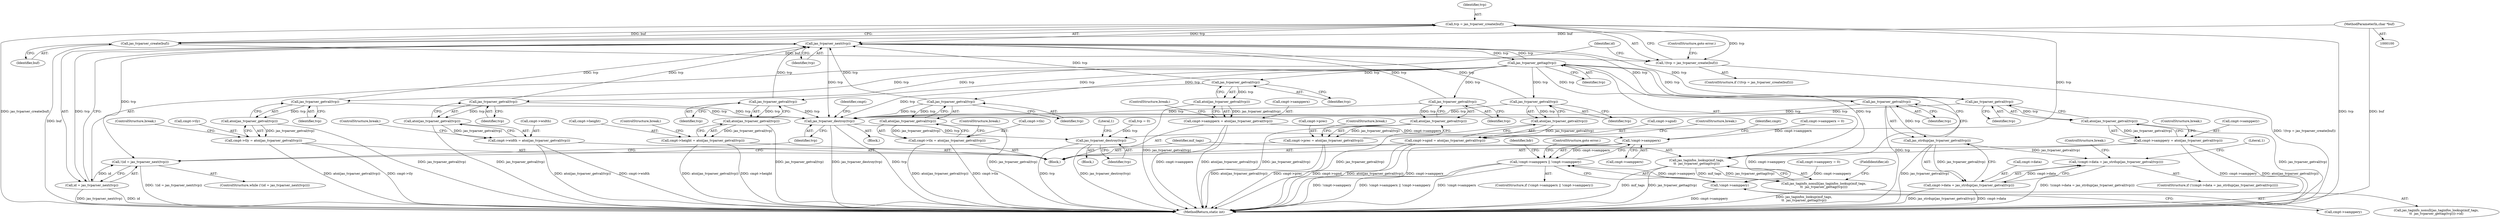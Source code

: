 digraph "0_jasper_df5d2867e8004e51e18b89865bc4aa69229227b3@API" {
"1000168" [label="(Call,tvp = jas_tvparser_create(buf))"];
"1000170" [label="(Call,jas_tvparser_create(buf))"];
"1000102" [label="(MethodParameterIn,char *buf)"];
"1000167" [label="(Call,!(tvp = jas_tvparser_create(buf)))"];
"1000178" [label="(Call,jas_tvparser_next(tvp))"];
"1000175" [label="(Call,!(id = jas_tvparser_next(tvp)))"];
"1000176" [label="(Call,id = jas_tvparser_next(tvp))"];
"1000186" [label="(Call,jas_tvparser_gettag(tvp))"];
"1000184" [label="(Call,jas_taginfos_lookup(mif_tags,\n\t\t  jas_tvparser_gettag(tvp)))"];
"1000183" [label="(Call,jas_taginfo_nonull(jas_taginfos_lookup(mif_tags,\n\t\t  jas_tvparser_gettag(tvp))))"];
"1000196" [label="(Call,jas_tvparser_getval(tvp))"];
"1000195" [label="(Call,atoi(jas_tvparser_getval(tvp)))"];
"1000191" [label="(Call,cmpt->tlx = atoi(jas_tvparser_getval(tvp)))"];
"1000277" [label="(Call,jas_tvparser_destroy(tvp))"];
"1000311" [label="(Call,jas_tvparser_destroy(tvp))"];
"1000205" [label="(Call,jas_tvparser_getval(tvp))"];
"1000204" [label="(Call,atoi(jas_tvparser_getval(tvp)))"];
"1000200" [label="(Call,cmpt->tly = atoi(jas_tvparser_getval(tvp)))"];
"1000214" [label="(Call,jas_tvparser_getval(tvp))"];
"1000213" [label="(Call,atoi(jas_tvparser_getval(tvp)))"];
"1000209" [label="(Call,cmpt->width = atoi(jas_tvparser_getval(tvp)))"];
"1000223" [label="(Call,jas_tvparser_getval(tvp))"];
"1000222" [label="(Call,atoi(jas_tvparser_getval(tvp)))"];
"1000218" [label="(Call,cmpt->height = atoi(jas_tvparser_getval(tvp)))"];
"1000232" [label="(Call,jas_tvparser_getval(tvp))"];
"1000231" [label="(Call,atoi(jas_tvparser_getval(tvp)))"];
"1000227" [label="(Call,cmpt->sampperx = atoi(jas_tvparser_getval(tvp)))"];
"1000281" [label="(Call,!cmpt->sampperx)"];
"1000280" [label="(Call,!cmpt->sampperx || !cmpt->samppery)"];
"1000241" [label="(Call,jas_tvparser_getval(tvp))"];
"1000240" [label="(Call,atoi(jas_tvparser_getval(tvp)))"];
"1000236" [label="(Call,cmpt->samppery = atoi(jas_tvparser_getval(tvp)))"];
"1000285" [label="(Call,!cmpt->samppery)"];
"1000250" [label="(Call,jas_tvparser_getval(tvp))"];
"1000249" [label="(Call,atoi(jas_tvparser_getval(tvp)))"];
"1000245" [label="(Call,cmpt->prec = atoi(jas_tvparser_getval(tvp)))"];
"1000259" [label="(Call,jas_tvparser_getval(tvp))"];
"1000258" [label="(Call,atoi(jas_tvparser_getval(tvp)))"];
"1000254" [label="(Call,cmpt->sgnd = atoi(jas_tvparser_getval(tvp)))"];
"1000270" [label="(Call,jas_tvparser_getval(tvp))"];
"1000269" [label="(Call,jas_strdup(jas_tvparser_getval(tvp)))"];
"1000264" [label="(Call,!(cmpt->data = jas_strdup(jas_tvparser_getval(tvp))))"];
"1000265" [label="(Call,cmpt->data = jas_strdup(jas_tvparser_getval(tvp)))"];
"1000249" [label="(Call,atoi(jas_tvparser_getval(tvp)))"];
"1000189" [label="(Block,)"];
"1000265" [label="(Call,cmpt->data = jas_strdup(jas_tvparser_getval(tvp)))"];
"1000243" [label="(ControlStructure,break;)"];
"1000197" [label="(Identifier,tvp)"];
"1000286" [label="(Call,cmpt->samppery)"];
"1000293" [label="(Identifier,hdr)"];
"1000207" [label="(ControlStructure,break;)"];
"1000191" [label="(Call,cmpt->tlx = atoi(jas_tvparser_getval(tvp)))"];
"1000254" [label="(Call,cmpt->sgnd = atoi(jas_tvparser_getval(tvp)))"];
"1000176" [label="(Call,id = jas_tvparser_next(tvp))"];
"1000187" [label="(Identifier,tvp)"];
"1000175" [label="(Call,!(id = jas_tvparser_next(tvp)))"];
"1000218" [label="(Call,cmpt->height = atoi(jas_tvparser_getval(tvp)))"];
"1000271" [label="(Identifier,tvp)"];
"1000103" [label="(Block,)"];
"1000188" [label="(FieldIdentifier,id)"];
"1000290" [label="(ControlStructure,goto error;)"];
"1000285" [label="(Call,!cmpt->samppery)"];
"1000206" [label="(Identifier,tvp)"];
"1000277" [label="(Call,jas_tvparser_destroy(tvp))"];
"1000102" [label="(MethodParameterIn,char *buf)"];
"1000204" [label="(Call,atoi(jas_tvparser_getval(tvp)))"];
"1000182" [label="(Call,jas_taginfo_nonull(jas_taginfos_lookup(mif_tags,\n\t\t  jas_tvparser_gettag(tvp)))->id)"];
"1000179" [label="(Identifier,tvp)"];
"1000232" [label="(Call,jas_tvparser_getval(tvp))"];
"1000266" [label="(Call,cmpt->data)"];
"1000275" [label="(Literal,1)"];
"1000205" [label="(Call,jas_tvparser_getval(tvp))"];
"1000174" [label="(ControlStructure,while (!(id = jas_tvparser_next(tvp))))"];
"1000311" [label="(Call,jas_tvparser_destroy(tvp))"];
"1000236" [label="(Call,cmpt->samppery = atoi(jas_tvparser_getval(tvp)))"];
"1000178" [label="(Call,jas_tvparser_next(tvp))"];
"1000255" [label="(Call,cmpt->sgnd)"];
"1000173" [label="(ControlStructure,goto error;)"];
"1000227" [label="(Call,cmpt->sampperx = atoi(jas_tvparser_getval(tvp)))"];
"1000200" [label="(Call,cmpt->tly = atoi(jas_tvparser_getval(tvp)))"];
"1000216" [label="(ControlStructure,break;)"];
"1000246" [label="(Call,cmpt->prec)"];
"1000224" [label="(Identifier,tvp)"];
"1000222" [label="(Call,atoi(jas_tvparser_getval(tvp)))"];
"1000259" [label="(Call,jas_tvparser_getval(tvp))"];
"1000231" [label="(Call,atoi(jas_tvparser_getval(tvp)))"];
"1000280" [label="(Call,!cmpt->sampperx || !cmpt->samppery)"];
"1000201" [label="(Call,cmpt->tly)"];
"1000234" [label="(ControlStructure,break;)"];
"1000209" [label="(Call,cmpt->width = atoi(jas_tvparser_getval(tvp)))"];
"1000169" [label="(Identifier,tvp)"];
"1000130" [label="(Call,cmpt->sampperx = 0)"];
"1000184" [label="(Call,jas_taginfos_lookup(mif_tags,\n\t\t  jas_tvparser_gettag(tvp)))"];
"1000312" [label="(Identifier,tvp)"];
"1000279" [label="(ControlStructure,if (!cmpt->sampperx || !cmpt->samppery))"];
"1000315" [label="(Literal,1)"];
"1000237" [label="(Call,cmpt->samppery)"];
"1000264" [label="(Call,!(cmpt->data = jas_strdup(jas_tvparser_getval(tvp))))"];
"1000110" [label="(Call,tvp = 0)"];
"1000166" [label="(ControlStructure,if (!(tvp = jas_tvparser_create(buf))))"];
"1000270" [label="(Call,jas_tvparser_getval(tvp))"];
"1000240" [label="(Call,atoi(jas_tvparser_getval(tvp)))"];
"1000276" [label="(ControlStructure,break;)"];
"1000186" [label="(Call,jas_tvparser_gettag(tvp))"];
"1000263" [label="(ControlStructure,if (!(cmpt->data = jas_strdup(jas_tvparser_getval(tvp)))))"];
"1000241" [label="(Call,jas_tvparser_getval(tvp))"];
"1000198" [label="(ControlStructure,break;)"];
"1000192" [label="(Call,cmpt->tlx)"];
"1000183" [label="(Call,jas_taginfo_nonull(jas_taginfos_lookup(mif_tags,\n\t\t  jas_tvparser_gettag(tvp))))"];
"1000195" [label="(Call,atoi(jas_tvparser_getval(tvp)))"];
"1000310" [label="(Block,)"];
"1000210" [label="(Call,cmpt->width)"];
"1000214" [label="(Call,jas_tvparser_getval(tvp))"];
"1000185" [label="(Identifier,mif_tags)"];
"1000177" [label="(Identifier,id)"];
"1000233" [label="(Identifier,tvp)"];
"1000252" [label="(ControlStructure,break;)"];
"1000316" [label="(MethodReturn,static int)"];
"1000171" [label="(Identifier,buf)"];
"1000283" [label="(Identifier,cmpt)"];
"1000219" [label="(Call,cmpt->height)"];
"1000170" [label="(Call,jas_tvparser_create(buf))"];
"1000223" [label="(Call,jas_tvparser_getval(tvp))"];
"1000278" [label="(Identifier,tvp)"];
"1000242" [label="(Identifier,tvp)"];
"1000167" [label="(Call,!(tvp = jas_tvparser_create(buf)))"];
"1000251" [label="(Identifier,tvp)"];
"1000196" [label="(Call,jas_tvparser_getval(tvp))"];
"1000225" [label="(ControlStructure,break;)"];
"1000213" [label="(Call,atoi(jas_tvparser_getval(tvp)))"];
"1000258" [label="(Call,atoi(jas_tvparser_getval(tvp)))"];
"1000135" [label="(Call,cmpt->samppery = 0)"];
"1000260" [label="(Identifier,tvp)"];
"1000168" [label="(Call,tvp = jas_tvparser_create(buf))"];
"1000281" [label="(Call,!cmpt->sampperx)"];
"1000269" [label="(Call,jas_strdup(jas_tvparser_getval(tvp)))"];
"1000282" [label="(Call,cmpt->sampperx)"];
"1000287" [label="(Identifier,cmpt)"];
"1000228" [label="(Call,cmpt->sampperx)"];
"1000261" [label="(ControlStructure,break;)"];
"1000245" [label="(Call,cmpt->prec = atoi(jas_tvparser_getval(tvp)))"];
"1000250" [label="(Call,jas_tvparser_getval(tvp))"];
"1000215" [label="(Identifier,tvp)"];
"1000168" -> "1000167"  [label="AST: "];
"1000168" -> "1000170"  [label="CFG: "];
"1000169" -> "1000168"  [label="AST: "];
"1000170" -> "1000168"  [label="AST: "];
"1000167" -> "1000168"  [label="CFG: "];
"1000168" -> "1000316"  [label="DDG: tvp"];
"1000168" -> "1000316"  [label="DDG: jas_tvparser_create(buf)"];
"1000168" -> "1000167"  [label="DDG: tvp"];
"1000170" -> "1000168"  [label="DDG: buf"];
"1000168" -> "1000178"  [label="DDG: tvp"];
"1000168" -> "1000311"  [label="DDG: tvp"];
"1000170" -> "1000171"  [label="CFG: "];
"1000171" -> "1000170"  [label="AST: "];
"1000170" -> "1000316"  [label="DDG: buf"];
"1000170" -> "1000167"  [label="DDG: buf"];
"1000102" -> "1000170"  [label="DDG: buf"];
"1000102" -> "1000100"  [label="AST: "];
"1000102" -> "1000316"  [label="DDG: buf"];
"1000167" -> "1000166"  [label="AST: "];
"1000173" -> "1000167"  [label="CFG: "];
"1000177" -> "1000167"  [label="CFG: "];
"1000167" -> "1000316"  [label="DDG: !(tvp = jas_tvparser_create(buf))"];
"1000178" -> "1000176"  [label="AST: "];
"1000178" -> "1000179"  [label="CFG: "];
"1000179" -> "1000178"  [label="AST: "];
"1000176" -> "1000178"  [label="CFG: "];
"1000178" -> "1000175"  [label="DDG: tvp"];
"1000178" -> "1000176"  [label="DDG: tvp"];
"1000259" -> "1000178"  [label="DDG: tvp"];
"1000186" -> "1000178"  [label="DDG: tvp"];
"1000250" -> "1000178"  [label="DDG: tvp"];
"1000232" -> "1000178"  [label="DDG: tvp"];
"1000205" -> "1000178"  [label="DDG: tvp"];
"1000196" -> "1000178"  [label="DDG: tvp"];
"1000241" -> "1000178"  [label="DDG: tvp"];
"1000214" -> "1000178"  [label="DDG: tvp"];
"1000270" -> "1000178"  [label="DDG: tvp"];
"1000223" -> "1000178"  [label="DDG: tvp"];
"1000178" -> "1000186"  [label="DDG: tvp"];
"1000178" -> "1000277"  [label="DDG: tvp"];
"1000175" -> "1000174"  [label="AST: "];
"1000175" -> "1000176"  [label="CFG: "];
"1000176" -> "1000175"  [label="AST: "];
"1000185" -> "1000175"  [label="CFG: "];
"1000278" -> "1000175"  [label="CFG: "];
"1000175" -> "1000316"  [label="DDG: !(id = jas_tvparser_next(tvp))"];
"1000176" -> "1000175"  [label="DDG: id"];
"1000177" -> "1000176"  [label="AST: "];
"1000176" -> "1000316"  [label="DDG: jas_tvparser_next(tvp)"];
"1000176" -> "1000316"  [label="DDG: id"];
"1000186" -> "1000184"  [label="AST: "];
"1000186" -> "1000187"  [label="CFG: "];
"1000187" -> "1000186"  [label="AST: "];
"1000184" -> "1000186"  [label="CFG: "];
"1000186" -> "1000184"  [label="DDG: tvp"];
"1000186" -> "1000196"  [label="DDG: tvp"];
"1000186" -> "1000205"  [label="DDG: tvp"];
"1000186" -> "1000214"  [label="DDG: tvp"];
"1000186" -> "1000223"  [label="DDG: tvp"];
"1000186" -> "1000232"  [label="DDG: tvp"];
"1000186" -> "1000241"  [label="DDG: tvp"];
"1000186" -> "1000250"  [label="DDG: tvp"];
"1000186" -> "1000259"  [label="DDG: tvp"];
"1000186" -> "1000270"  [label="DDG: tvp"];
"1000184" -> "1000183"  [label="AST: "];
"1000185" -> "1000184"  [label="AST: "];
"1000183" -> "1000184"  [label="CFG: "];
"1000184" -> "1000316"  [label="DDG: mif_tags"];
"1000184" -> "1000316"  [label="DDG: jas_tvparser_gettag(tvp)"];
"1000184" -> "1000183"  [label="DDG: mif_tags"];
"1000184" -> "1000183"  [label="DDG: jas_tvparser_gettag(tvp)"];
"1000183" -> "1000182"  [label="AST: "];
"1000188" -> "1000183"  [label="CFG: "];
"1000183" -> "1000316"  [label="DDG: jas_taginfos_lookup(mif_tags,\n\t\t  jas_tvparser_gettag(tvp))"];
"1000196" -> "1000195"  [label="AST: "];
"1000196" -> "1000197"  [label="CFG: "];
"1000197" -> "1000196"  [label="AST: "];
"1000195" -> "1000196"  [label="CFG: "];
"1000196" -> "1000195"  [label="DDG: tvp"];
"1000196" -> "1000277"  [label="DDG: tvp"];
"1000195" -> "1000191"  [label="AST: "];
"1000191" -> "1000195"  [label="CFG: "];
"1000195" -> "1000316"  [label="DDG: jas_tvparser_getval(tvp)"];
"1000195" -> "1000191"  [label="DDG: jas_tvparser_getval(tvp)"];
"1000191" -> "1000189"  [label="AST: "];
"1000192" -> "1000191"  [label="AST: "];
"1000198" -> "1000191"  [label="CFG: "];
"1000191" -> "1000316"  [label="DDG: atoi(jas_tvparser_getval(tvp))"];
"1000191" -> "1000316"  [label="DDG: cmpt->tlx"];
"1000277" -> "1000103"  [label="AST: "];
"1000277" -> "1000278"  [label="CFG: "];
"1000278" -> "1000277"  [label="AST: "];
"1000283" -> "1000277"  [label="CFG: "];
"1000277" -> "1000316"  [label="DDG: tvp"];
"1000277" -> "1000316"  [label="DDG: jas_tvparser_destroy(tvp)"];
"1000259" -> "1000277"  [label="DDG: tvp"];
"1000250" -> "1000277"  [label="DDG: tvp"];
"1000232" -> "1000277"  [label="DDG: tvp"];
"1000205" -> "1000277"  [label="DDG: tvp"];
"1000241" -> "1000277"  [label="DDG: tvp"];
"1000214" -> "1000277"  [label="DDG: tvp"];
"1000270" -> "1000277"  [label="DDG: tvp"];
"1000223" -> "1000277"  [label="DDG: tvp"];
"1000277" -> "1000311"  [label="DDG: tvp"];
"1000311" -> "1000310"  [label="AST: "];
"1000311" -> "1000312"  [label="CFG: "];
"1000312" -> "1000311"  [label="AST: "];
"1000315" -> "1000311"  [label="CFG: "];
"1000311" -> "1000316"  [label="DDG: tvp"];
"1000311" -> "1000316"  [label="DDG: jas_tvparser_destroy(tvp)"];
"1000110" -> "1000311"  [label="DDG: tvp"];
"1000205" -> "1000204"  [label="AST: "];
"1000205" -> "1000206"  [label="CFG: "];
"1000206" -> "1000205"  [label="AST: "];
"1000204" -> "1000205"  [label="CFG: "];
"1000205" -> "1000204"  [label="DDG: tvp"];
"1000204" -> "1000200"  [label="AST: "];
"1000200" -> "1000204"  [label="CFG: "];
"1000204" -> "1000316"  [label="DDG: jas_tvparser_getval(tvp)"];
"1000204" -> "1000200"  [label="DDG: jas_tvparser_getval(tvp)"];
"1000200" -> "1000189"  [label="AST: "];
"1000201" -> "1000200"  [label="AST: "];
"1000207" -> "1000200"  [label="CFG: "];
"1000200" -> "1000316"  [label="DDG: cmpt->tly"];
"1000200" -> "1000316"  [label="DDG: atoi(jas_tvparser_getval(tvp))"];
"1000214" -> "1000213"  [label="AST: "];
"1000214" -> "1000215"  [label="CFG: "];
"1000215" -> "1000214"  [label="AST: "];
"1000213" -> "1000214"  [label="CFG: "];
"1000214" -> "1000213"  [label="DDG: tvp"];
"1000213" -> "1000209"  [label="AST: "];
"1000209" -> "1000213"  [label="CFG: "];
"1000213" -> "1000316"  [label="DDG: jas_tvparser_getval(tvp)"];
"1000213" -> "1000209"  [label="DDG: jas_tvparser_getval(tvp)"];
"1000209" -> "1000189"  [label="AST: "];
"1000210" -> "1000209"  [label="AST: "];
"1000216" -> "1000209"  [label="CFG: "];
"1000209" -> "1000316"  [label="DDG: cmpt->width"];
"1000209" -> "1000316"  [label="DDG: atoi(jas_tvparser_getval(tvp))"];
"1000223" -> "1000222"  [label="AST: "];
"1000223" -> "1000224"  [label="CFG: "];
"1000224" -> "1000223"  [label="AST: "];
"1000222" -> "1000223"  [label="CFG: "];
"1000223" -> "1000222"  [label="DDG: tvp"];
"1000222" -> "1000218"  [label="AST: "];
"1000218" -> "1000222"  [label="CFG: "];
"1000222" -> "1000316"  [label="DDG: jas_tvparser_getval(tvp)"];
"1000222" -> "1000218"  [label="DDG: jas_tvparser_getval(tvp)"];
"1000218" -> "1000189"  [label="AST: "];
"1000219" -> "1000218"  [label="AST: "];
"1000225" -> "1000218"  [label="CFG: "];
"1000218" -> "1000316"  [label="DDG: cmpt->height"];
"1000218" -> "1000316"  [label="DDG: atoi(jas_tvparser_getval(tvp))"];
"1000232" -> "1000231"  [label="AST: "];
"1000232" -> "1000233"  [label="CFG: "];
"1000233" -> "1000232"  [label="AST: "];
"1000231" -> "1000232"  [label="CFG: "];
"1000232" -> "1000231"  [label="DDG: tvp"];
"1000231" -> "1000227"  [label="AST: "];
"1000227" -> "1000231"  [label="CFG: "];
"1000231" -> "1000316"  [label="DDG: jas_tvparser_getval(tvp)"];
"1000231" -> "1000227"  [label="DDG: jas_tvparser_getval(tvp)"];
"1000227" -> "1000189"  [label="AST: "];
"1000228" -> "1000227"  [label="AST: "];
"1000234" -> "1000227"  [label="CFG: "];
"1000227" -> "1000316"  [label="DDG: cmpt->sampperx"];
"1000227" -> "1000316"  [label="DDG: atoi(jas_tvparser_getval(tvp))"];
"1000227" -> "1000281"  [label="DDG: cmpt->sampperx"];
"1000281" -> "1000280"  [label="AST: "];
"1000281" -> "1000282"  [label="CFG: "];
"1000282" -> "1000281"  [label="AST: "];
"1000287" -> "1000281"  [label="CFG: "];
"1000280" -> "1000281"  [label="CFG: "];
"1000281" -> "1000316"  [label="DDG: cmpt->sampperx"];
"1000281" -> "1000280"  [label="DDG: cmpt->sampperx"];
"1000130" -> "1000281"  [label="DDG: cmpt->sampperx"];
"1000280" -> "1000279"  [label="AST: "];
"1000280" -> "1000285"  [label="CFG: "];
"1000285" -> "1000280"  [label="AST: "];
"1000290" -> "1000280"  [label="CFG: "];
"1000293" -> "1000280"  [label="CFG: "];
"1000280" -> "1000316"  [label="DDG: !cmpt->samppery"];
"1000280" -> "1000316"  [label="DDG: !cmpt->sampperx || !cmpt->samppery"];
"1000280" -> "1000316"  [label="DDG: !cmpt->sampperx"];
"1000285" -> "1000280"  [label="DDG: cmpt->samppery"];
"1000241" -> "1000240"  [label="AST: "];
"1000241" -> "1000242"  [label="CFG: "];
"1000242" -> "1000241"  [label="AST: "];
"1000240" -> "1000241"  [label="CFG: "];
"1000241" -> "1000240"  [label="DDG: tvp"];
"1000240" -> "1000236"  [label="AST: "];
"1000236" -> "1000240"  [label="CFG: "];
"1000240" -> "1000316"  [label="DDG: jas_tvparser_getval(tvp)"];
"1000240" -> "1000236"  [label="DDG: jas_tvparser_getval(tvp)"];
"1000236" -> "1000189"  [label="AST: "];
"1000237" -> "1000236"  [label="AST: "];
"1000243" -> "1000236"  [label="CFG: "];
"1000236" -> "1000316"  [label="DDG: cmpt->samppery"];
"1000236" -> "1000316"  [label="DDG: atoi(jas_tvparser_getval(tvp))"];
"1000236" -> "1000285"  [label="DDG: cmpt->samppery"];
"1000285" -> "1000286"  [label="CFG: "];
"1000286" -> "1000285"  [label="AST: "];
"1000285" -> "1000316"  [label="DDG: cmpt->samppery"];
"1000135" -> "1000285"  [label="DDG: cmpt->samppery"];
"1000250" -> "1000249"  [label="AST: "];
"1000250" -> "1000251"  [label="CFG: "];
"1000251" -> "1000250"  [label="AST: "];
"1000249" -> "1000250"  [label="CFG: "];
"1000250" -> "1000249"  [label="DDG: tvp"];
"1000249" -> "1000245"  [label="AST: "];
"1000245" -> "1000249"  [label="CFG: "];
"1000249" -> "1000316"  [label="DDG: jas_tvparser_getval(tvp)"];
"1000249" -> "1000245"  [label="DDG: jas_tvparser_getval(tvp)"];
"1000245" -> "1000189"  [label="AST: "];
"1000246" -> "1000245"  [label="AST: "];
"1000252" -> "1000245"  [label="CFG: "];
"1000245" -> "1000316"  [label="DDG: cmpt->prec"];
"1000245" -> "1000316"  [label="DDG: atoi(jas_tvparser_getval(tvp))"];
"1000259" -> "1000258"  [label="AST: "];
"1000259" -> "1000260"  [label="CFG: "];
"1000260" -> "1000259"  [label="AST: "];
"1000258" -> "1000259"  [label="CFG: "];
"1000259" -> "1000258"  [label="DDG: tvp"];
"1000258" -> "1000254"  [label="AST: "];
"1000254" -> "1000258"  [label="CFG: "];
"1000258" -> "1000316"  [label="DDG: jas_tvparser_getval(tvp)"];
"1000258" -> "1000254"  [label="DDG: jas_tvparser_getval(tvp)"];
"1000254" -> "1000189"  [label="AST: "];
"1000255" -> "1000254"  [label="AST: "];
"1000261" -> "1000254"  [label="CFG: "];
"1000254" -> "1000316"  [label="DDG: cmpt->sgnd"];
"1000254" -> "1000316"  [label="DDG: atoi(jas_tvparser_getval(tvp))"];
"1000270" -> "1000269"  [label="AST: "];
"1000270" -> "1000271"  [label="CFG: "];
"1000271" -> "1000270"  [label="AST: "];
"1000269" -> "1000270"  [label="CFG: "];
"1000270" -> "1000316"  [label="DDG: tvp"];
"1000270" -> "1000269"  [label="DDG: tvp"];
"1000269" -> "1000265"  [label="AST: "];
"1000265" -> "1000269"  [label="CFG: "];
"1000269" -> "1000316"  [label="DDG: jas_tvparser_getval(tvp)"];
"1000269" -> "1000264"  [label="DDG: jas_tvparser_getval(tvp)"];
"1000269" -> "1000265"  [label="DDG: jas_tvparser_getval(tvp)"];
"1000264" -> "1000263"  [label="AST: "];
"1000264" -> "1000265"  [label="CFG: "];
"1000265" -> "1000264"  [label="AST: "];
"1000275" -> "1000264"  [label="CFG: "];
"1000276" -> "1000264"  [label="CFG: "];
"1000264" -> "1000316"  [label="DDG: !(cmpt->data = jas_strdup(jas_tvparser_getval(tvp)))"];
"1000265" -> "1000264"  [label="DDG: cmpt->data"];
"1000266" -> "1000265"  [label="AST: "];
"1000265" -> "1000316"  [label="DDG: cmpt->data"];
"1000265" -> "1000316"  [label="DDG: jas_strdup(jas_tvparser_getval(tvp))"];
}
